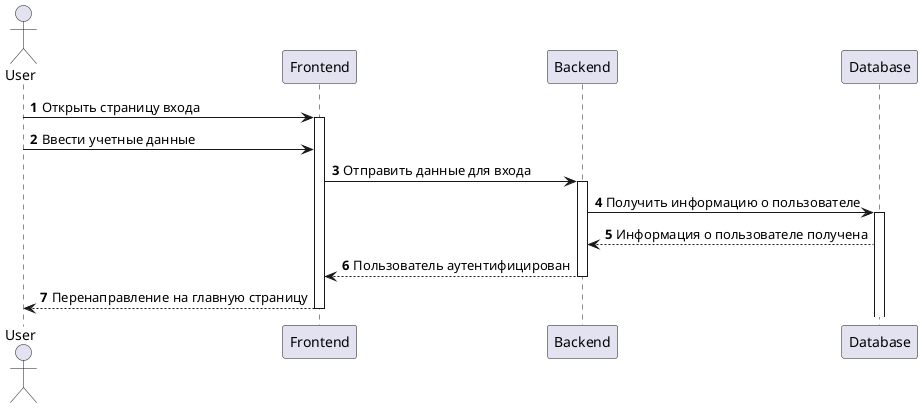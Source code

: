 @startuml
'https://plantuml.com/sequence-diagram

autonumber
actor User
participant "Frontend" as Frontend
participant "Backend" as Backend
participant Database

User -> Frontend: Открыть страницу входа

activate Frontend

User -> Frontend: Ввести учетные данные
Frontend -> Backend: Отправить данные для входа
activate Backend

Backend -> Database: Получить информацию о пользователе
activate Database
Database --> Backend: Информация о пользователе получена

Backend --> Frontend: Пользователь аутентифицирован
deactivate Backend

Frontend --> User: Перенаправление на главную страницу
deactivate Frontend



@enduml